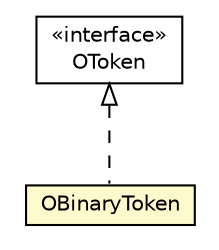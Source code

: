 #!/usr/local/bin/dot
#
# Class diagram 
# Generated by UMLGraph version R5_6-24-gf6e263 (http://www.umlgraph.org/)
#

digraph G {
	edge [fontname="Helvetica",fontsize=10,labelfontname="Helvetica",labelfontsize=10];
	node [fontname="Helvetica",fontsize=10,shape=plaintext];
	nodesep=0.25;
	ranksep=0.5;
	// com.orientechnologies.orient.core.metadata.security.OToken
	c754379 [label=<<table title="com.orientechnologies.orient.core.metadata.security.OToken" border="0" cellborder="1" cellspacing="0" cellpadding="2" port="p" href="../../../core/metadata/security/OToken.html">
		<tr><td><table border="0" cellspacing="0" cellpadding="1">
<tr><td align="center" balign="center"> &#171;interface&#187; </td></tr>
<tr><td align="center" balign="center"> OToken </td></tr>
		</table></td></tr>
		</table>>, URL="../../../core/metadata/security/OToken.html", fontname="Helvetica", fontcolor="black", fontsize=10.0];
	// com.orientechnologies.orient.server.binary.impl.OBinaryToken
	c755560 [label=<<table title="com.orientechnologies.orient.server.binary.impl.OBinaryToken" border="0" cellborder="1" cellspacing="0" cellpadding="2" port="p" bgcolor="lemonChiffon" href="./OBinaryToken.html">
		<tr><td><table border="0" cellspacing="0" cellpadding="1">
<tr><td align="center" balign="center"> OBinaryToken </td></tr>
		</table></td></tr>
		</table>>, URL="./OBinaryToken.html", fontname="Helvetica", fontcolor="black", fontsize=10.0];
	//com.orientechnologies.orient.server.binary.impl.OBinaryToken implements com.orientechnologies.orient.core.metadata.security.OToken
	c754379:p -> c755560:p [dir=back,arrowtail=empty,style=dashed];
}

